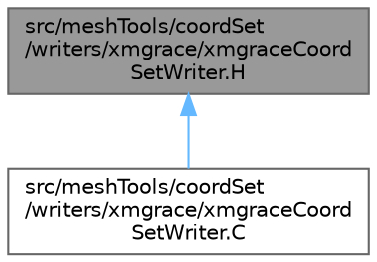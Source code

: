digraph "src/meshTools/coordSet/writers/xmgrace/xmgraceCoordSetWriter.H"
{
 // LATEX_PDF_SIZE
  bgcolor="transparent";
  edge [fontname=Helvetica,fontsize=10,labelfontname=Helvetica,labelfontsize=10];
  node [fontname=Helvetica,fontsize=10,shape=box,height=0.2,width=0.4];
  Node1 [id="Node000001",label="src/meshTools/coordSet\l/writers/xmgrace/xmgraceCoord\lSetWriter.H",height=0.2,width=0.4,color="gray40", fillcolor="grey60", style="filled", fontcolor="black",tooltip=" "];
  Node1 -> Node2 [id="edge1_Node000001_Node000002",dir="back",color="steelblue1",style="solid",tooltip=" "];
  Node2 [id="Node000002",label="src/meshTools/coordSet\l/writers/xmgrace/xmgraceCoord\lSetWriter.C",height=0.2,width=0.4,color="grey40", fillcolor="white", style="filled",URL="$xmgraceCoordSetWriter_8C.html",tooltip=" "];
}
